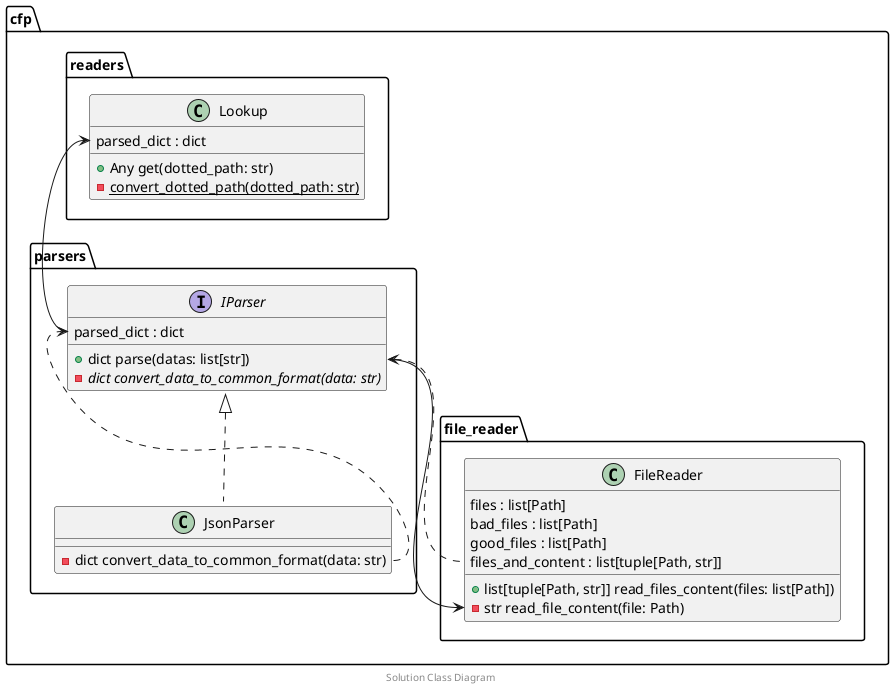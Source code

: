 @startuml
footer Solution Class Diagram

package cfp {
        package file_reader {
                class FileReader {
                        files : list[Path]
                        bad_files : list[Path]
                        good_files : list[Path]
                        files_and_content : list[tuple[Path, str]]
                        +list[tuple[Path, str]] read_files_content(files: list[Path])
                        -str read_file_content(file: Path)
                }
        }

        package parsers {
                interface IParser {
                        parsed_dict : dict
                        +dict parse(datas: list[str])
                        -{abstract} dict convert_data_to_common_format(data: str)
                }

                class JsonParser implements IParser{
                        -dict convert_data_to_common_format(data: str)
                }
                'Flow
                "JsonParser::dict convert_data_to_common_format(data: str)" ..> IParser::parsed_dict
                "cfp.parsers.IParser::dict parse(datas: list[str])" --> "cfp.file_reader.FileReader::str read_file_content(file: Path)"
                "IParser::dict parse(datas: list[str])" <.. cfp.file_reader.FileReader::files_and_content
        }

        package readers {
                class Lookup {
                        parsed_dict : dict
                        + Any get(dotted_path: str)
                        - {static} convert_dotted_path(dotted_path: str)
                }
                'Flow.
                Lookup::parsed_dict <-- cfp.parsers.IParser::parsed_dict
        }
}

@enduml
